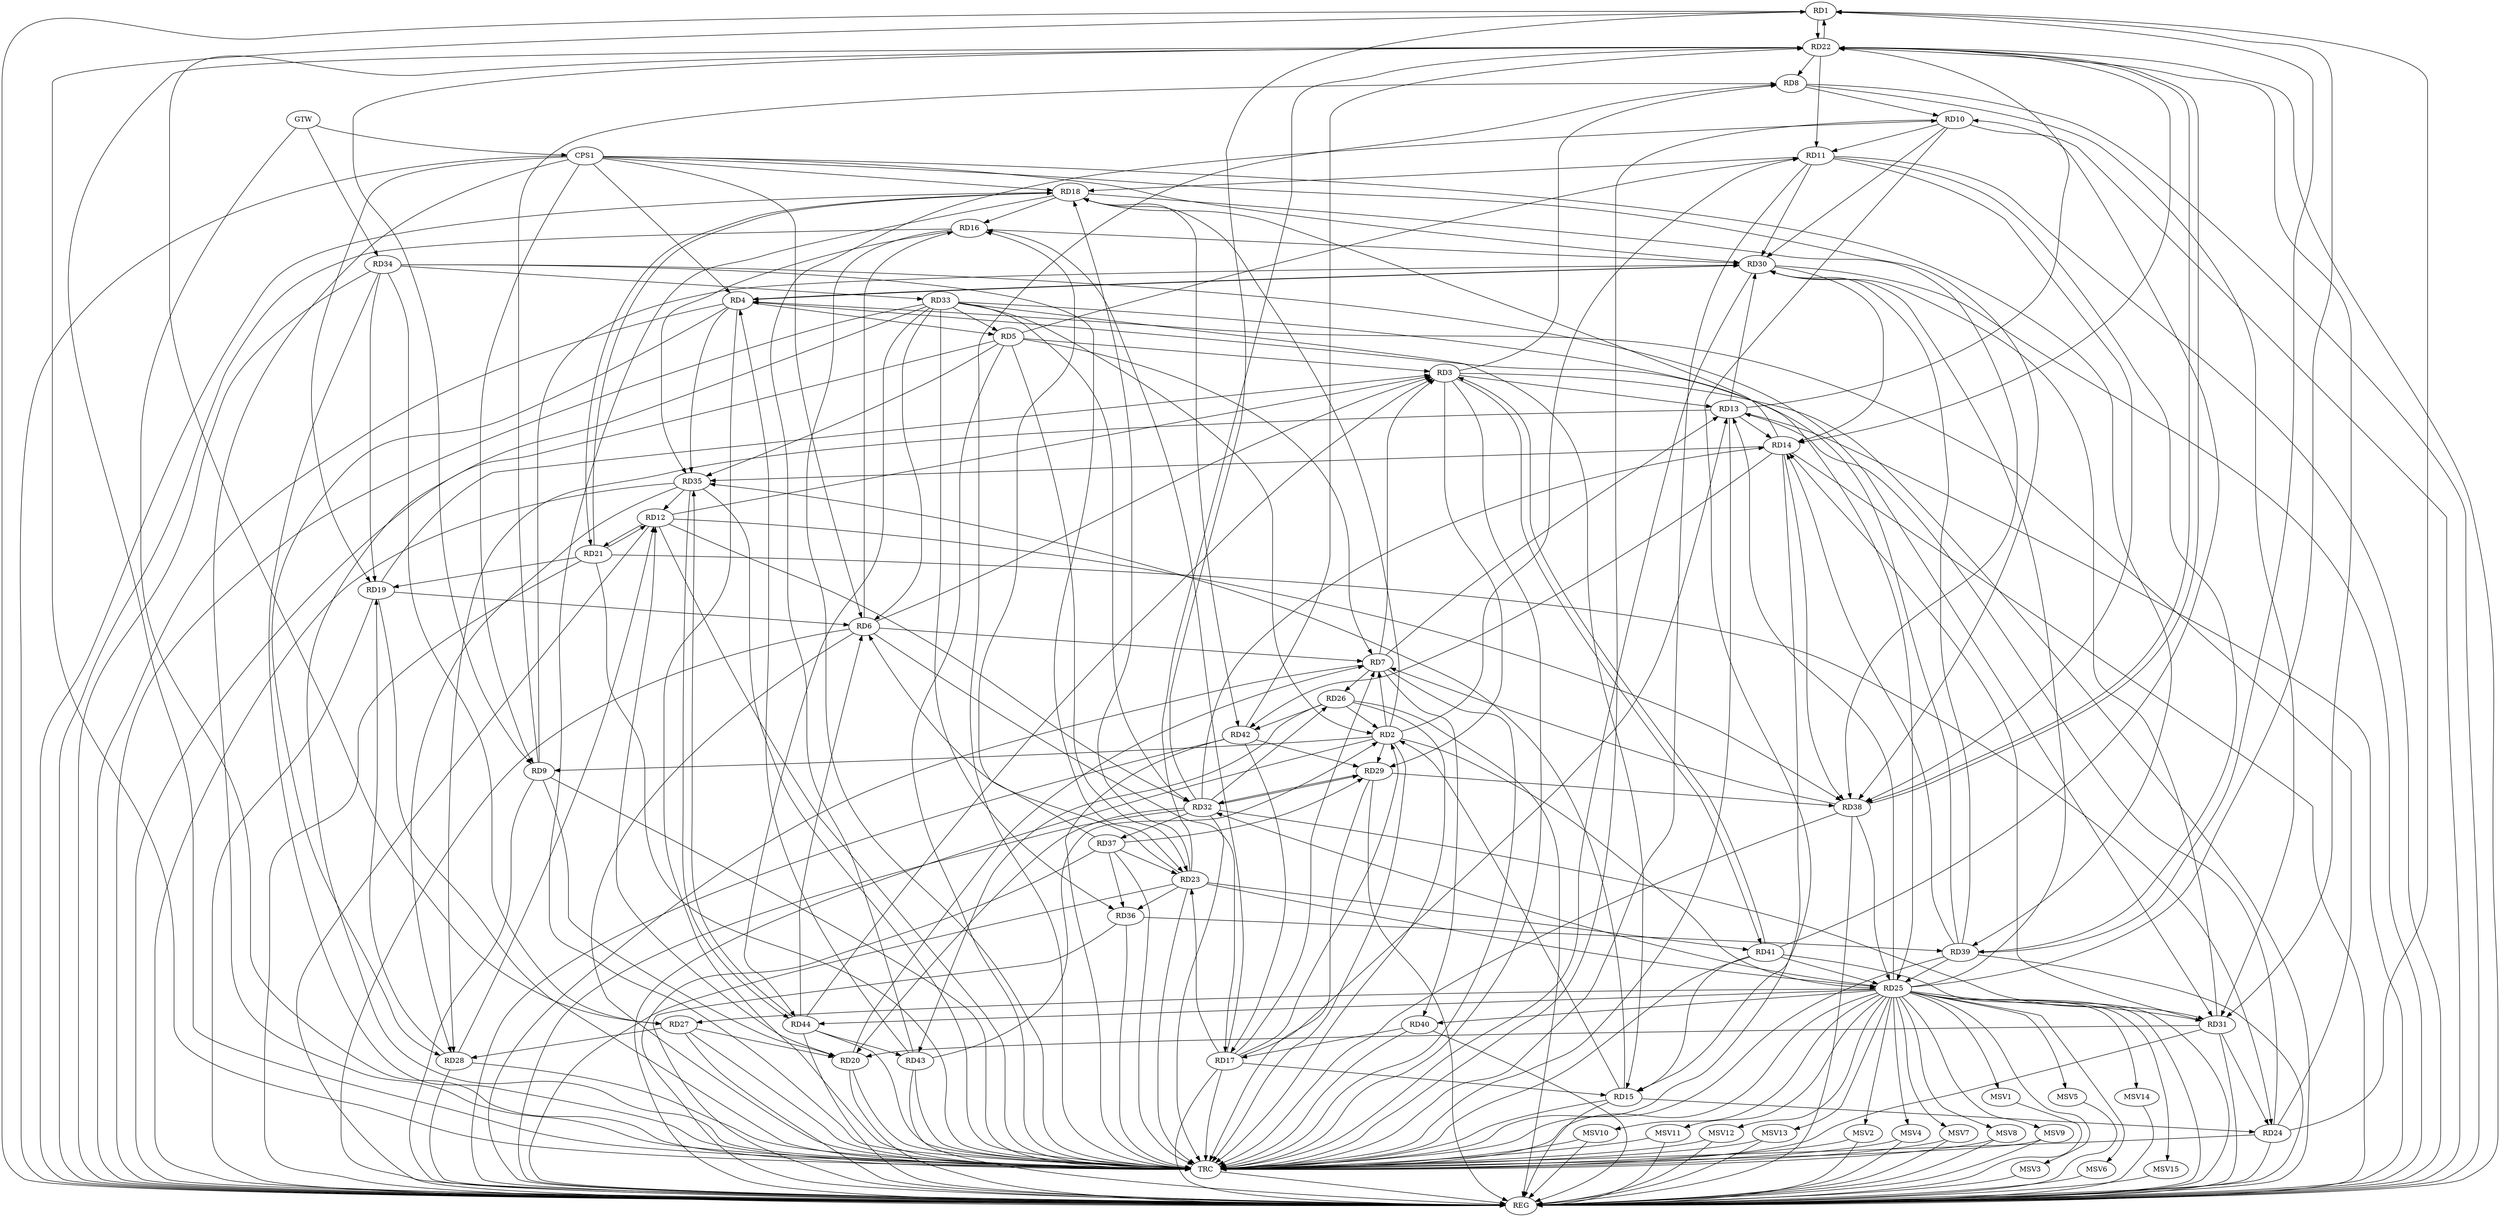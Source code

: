 strict digraph G {
  RD1 [ label="RD1" ];
  RD2 [ label="RD2" ];
  RD3 [ label="RD3" ];
  RD4 [ label="RD4" ];
  RD5 [ label="RD5" ];
  RD6 [ label="RD6" ];
  RD7 [ label="RD7" ];
  RD8 [ label="RD8" ];
  RD9 [ label="RD9" ];
  RD10 [ label="RD10" ];
  RD11 [ label="RD11" ];
  RD12 [ label="RD12" ];
  RD13 [ label="RD13" ];
  RD14 [ label="RD14" ];
  RD15 [ label="RD15" ];
  RD16 [ label="RD16" ];
  RD17 [ label="RD17" ];
  RD18 [ label="RD18" ];
  RD19 [ label="RD19" ];
  RD20 [ label="RD20" ];
  RD21 [ label="RD21" ];
  RD22 [ label="RD22" ];
  RD23 [ label="RD23" ];
  RD24 [ label="RD24" ];
  RD25 [ label="RD25" ];
  RD26 [ label="RD26" ];
  RD27 [ label="RD27" ];
  RD28 [ label="RD28" ];
  RD29 [ label="RD29" ];
  RD30 [ label="RD30" ];
  RD31 [ label="RD31" ];
  RD32 [ label="RD32" ];
  RD33 [ label="RD33" ];
  RD34 [ label="RD34" ];
  RD35 [ label="RD35" ];
  RD36 [ label="RD36" ];
  RD37 [ label="RD37" ];
  RD38 [ label="RD38" ];
  RD39 [ label="RD39" ];
  RD40 [ label="RD40" ];
  RD41 [ label="RD41" ];
  RD42 [ label="RD42" ];
  RD43 [ label="RD43" ];
  RD44 [ label="RD44" ];
  CPS1 [ label="CPS1" ];
  GTW [ label="GTW" ];
  REG [ label="REG" ];
  TRC [ label="TRC" ];
  MSV1 [ label="MSV1" ];
  MSV2 [ label="MSV2" ];
  MSV3 [ label="MSV3" ];
  MSV4 [ label="MSV4" ];
  MSV5 [ label="MSV5" ];
  MSV6 [ label="MSV6" ];
  MSV7 [ label="MSV7" ];
  MSV8 [ label="MSV8" ];
  MSV9 [ label="MSV9" ];
  MSV10 [ label="MSV10" ];
  MSV11 [ label="MSV11" ];
  MSV12 [ label="MSV12" ];
  MSV13 [ label="MSV13" ];
  MSV14 [ label="MSV14" ];
  MSV15 [ label="MSV15" ];
  RD1 -> RD22;
  RD22 -> RD1;
  RD24 -> RD1;
  RD25 -> RD1;
  RD32 -> RD1;
  RD39 -> RD1;
  RD2 -> RD7;
  RD2 -> RD9;
  RD2 -> RD11;
  RD15 -> RD2;
  RD17 -> RD2;
  RD2 -> RD18;
  RD2 -> RD25;
  RD26 -> RD2;
  RD2 -> RD29;
  RD33 -> RD2;
  RD43 -> RD2;
  RD5 -> RD3;
  RD6 -> RD3;
  RD7 -> RD3;
  RD3 -> RD8;
  RD12 -> RD3;
  RD3 -> RD13;
  RD19 -> RD3;
  RD3 -> RD29;
  RD3 -> RD41;
  RD41 -> RD3;
  RD44 -> RD3;
  RD4 -> RD5;
  RD24 -> RD4;
  RD4 -> RD28;
  RD4 -> RD30;
  RD30 -> RD4;
  RD4 -> RD35;
  RD39 -> RD4;
  RD43 -> RD4;
  RD5 -> RD7;
  RD5 -> RD11;
  RD5 -> RD23;
  RD33 -> RD5;
  RD5 -> RD35;
  RD6 -> RD7;
  RD6 -> RD16;
  RD6 -> RD17;
  RD19 -> RD6;
  RD23 -> RD6;
  RD33 -> RD6;
  RD44 -> RD6;
  RD7 -> RD13;
  RD17 -> RD7;
  RD20 -> RD7;
  RD7 -> RD26;
  RD38 -> RD7;
  RD7 -> RD40;
  RD9 -> RD8;
  RD8 -> RD10;
  RD22 -> RD8;
  RD8 -> RD31;
  RD9 -> RD20;
  RD22 -> RD9;
  RD9 -> RD30;
  RD10 -> RD11;
  RD10 -> RD15;
  RD10 -> RD30;
  RD41 -> RD10;
  RD43 -> RD10;
  RD11 -> RD18;
  RD22 -> RD11;
  RD11 -> RD30;
  RD11 -> RD38;
  RD11 -> RD39;
  RD20 -> RD12;
  RD12 -> RD21;
  RD21 -> RD12;
  RD28 -> RD12;
  RD12 -> RD32;
  RD35 -> RD12;
  RD12 -> RD38;
  RD13 -> RD14;
  RD17 -> RD13;
  RD13 -> RD22;
  RD24 -> RD13;
  RD25 -> RD13;
  RD13 -> RD28;
  RD13 -> RD30;
  RD14 -> RD18;
  RD22 -> RD14;
  RD30 -> RD14;
  RD31 -> RD14;
  RD32 -> RD14;
  RD14 -> RD35;
  RD14 -> RD38;
  RD39 -> RD14;
  RD14 -> RD42;
  RD17 -> RD15;
  RD15 -> RD24;
  RD33 -> RD15;
  RD15 -> RD35;
  RD41 -> RD15;
  RD17 -> RD16;
  RD18 -> RD16;
  RD16 -> RD30;
  RD16 -> RD35;
  RD37 -> RD16;
  RD17 -> RD23;
  RD40 -> RD17;
  RD42 -> RD17;
  RD18 -> RD21;
  RD21 -> RD18;
  RD23 -> RD18;
  RD18 -> RD38;
  RD18 -> RD42;
  RD21 -> RD19;
  RD28 -> RD19;
  RD34 -> RD19;
  RD27 -> RD20;
  RD31 -> RD20;
  RD32 -> RD20;
  RD21 -> RD24;
  RD23 -> RD22;
  RD27 -> RD22;
  RD22 -> RD31;
  RD22 -> RD38;
  RD38 -> RD22;
  RD42 -> RD22;
  RD23 -> RD25;
  RD34 -> RD23;
  RD23 -> RD36;
  RD37 -> RD23;
  RD23 -> RD41;
  RD31 -> RD24;
  RD25 -> RD27;
  RD25 -> RD30;
  RD25 -> RD31;
  RD25 -> RD32;
  RD33 -> RD25;
  RD38 -> RD25;
  RD39 -> RD25;
  RD25 -> RD40;
  RD41 -> RD25;
  RD25 -> RD44;
  RD32 -> RD26;
  RD26 -> RD42;
  RD26 -> RD43;
  RD27 -> RD28;
  RD34 -> RD27;
  RD35 -> RD28;
  RD29 -> RD32;
  RD32 -> RD29;
  RD37 -> RD29;
  RD29 -> RD38;
  RD42 -> RD29;
  RD31 -> RD30;
  RD39 -> RD30;
  RD32 -> RD31;
  RD34 -> RD31;
  RD33 -> RD32;
  RD32 -> RD37;
  RD34 -> RD33;
  RD33 -> RD36;
  RD33 -> RD44;
  RD35 -> RD44;
  RD44 -> RD35;
  RD37 -> RD36;
  RD36 -> RD39;
  RD44 -> RD43;
  CPS1 -> RD4;
  CPS1 -> RD38;
  CPS1 -> RD39;
  CPS1 -> RD30;
  CPS1 -> RD9;
  CPS1 -> RD6;
  CPS1 -> RD19;
  CPS1 -> RD18;
  GTW -> RD34;
  GTW -> CPS1;
  RD1 -> REG;
  RD2 -> REG;
  RD3 -> REG;
  RD4 -> REG;
  RD5 -> REG;
  RD6 -> REG;
  RD7 -> REG;
  RD8 -> REG;
  RD9 -> REG;
  RD10 -> REG;
  RD11 -> REG;
  RD12 -> REG;
  RD13 -> REG;
  RD14 -> REG;
  RD15 -> REG;
  RD16 -> REG;
  RD17 -> REG;
  RD18 -> REG;
  RD19 -> REG;
  RD20 -> REG;
  RD21 -> REG;
  RD22 -> REG;
  RD23 -> REG;
  RD24 -> REG;
  RD25 -> REG;
  RD26 -> REG;
  RD27 -> REG;
  RD28 -> REG;
  RD29 -> REG;
  RD30 -> REG;
  RD31 -> REG;
  RD32 -> REG;
  RD33 -> REG;
  RD34 -> REG;
  RD35 -> REG;
  RD36 -> REG;
  RD37 -> REG;
  RD38 -> REG;
  RD39 -> REG;
  RD40 -> REG;
  RD41 -> REG;
  RD42 -> REG;
  RD43 -> REG;
  RD44 -> REG;
  CPS1 -> REG;
  RD1 -> TRC;
  RD2 -> TRC;
  RD3 -> TRC;
  RD4 -> TRC;
  RD5 -> TRC;
  RD6 -> TRC;
  RD7 -> TRC;
  RD8 -> TRC;
  RD9 -> TRC;
  RD10 -> TRC;
  RD11 -> TRC;
  RD12 -> TRC;
  RD13 -> TRC;
  RD14 -> TRC;
  RD15 -> TRC;
  RD16 -> TRC;
  RD17 -> TRC;
  RD18 -> TRC;
  RD19 -> TRC;
  RD20 -> TRC;
  RD21 -> TRC;
  RD22 -> TRC;
  RD23 -> TRC;
  RD24 -> TRC;
  RD25 -> TRC;
  RD26 -> TRC;
  RD27 -> TRC;
  RD28 -> TRC;
  RD29 -> TRC;
  RD30 -> TRC;
  RD31 -> TRC;
  RD32 -> TRC;
  RD33 -> TRC;
  RD34 -> TRC;
  RD35 -> TRC;
  RD36 -> TRC;
  RD37 -> TRC;
  RD38 -> TRC;
  RD39 -> TRC;
  RD40 -> TRC;
  RD41 -> TRC;
  RD42 -> TRC;
  RD43 -> TRC;
  RD44 -> TRC;
  CPS1 -> TRC;
  GTW -> TRC;
  TRC -> REG;
  RD25 -> MSV1;
  RD25 -> MSV2;
  RD25 -> MSV3;
  RD25 -> MSV4;
  RD25 -> MSV5;
  MSV1 -> REG;
  MSV2 -> REG;
  MSV2 -> TRC;
  MSV3 -> REG;
  MSV4 -> REG;
  MSV4 -> TRC;
  MSV5 -> REG;
  RD25 -> MSV6;
  RD25 -> MSV7;
  MSV6 -> REG;
  MSV7 -> REG;
  MSV7 -> TRC;
  RD25 -> MSV8;
  MSV8 -> REG;
  MSV8 -> TRC;
  RD25 -> MSV9;
  RD25 -> MSV10;
  RD25 -> MSV11;
  MSV9 -> REG;
  MSV9 -> TRC;
  MSV10 -> REG;
  MSV10 -> TRC;
  MSV11 -> REG;
  MSV11 -> TRC;
  RD25 -> MSV12;
  MSV12 -> REG;
  MSV12 -> TRC;
  RD25 -> MSV13;
  RD25 -> MSV14;
  RD25 -> MSV15;
  MSV13 -> REG;
  MSV13 -> TRC;
  MSV14 -> REG;
  MSV15 -> REG;
}
